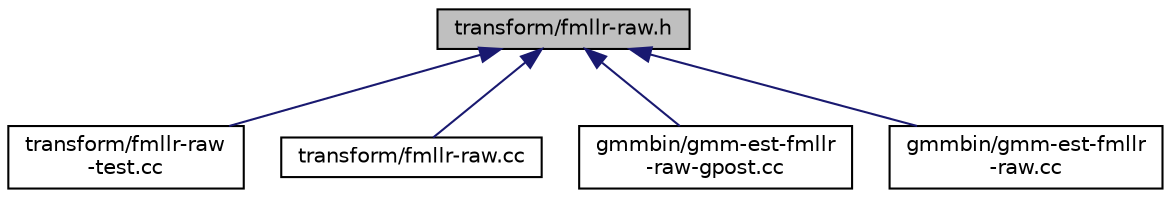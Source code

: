 digraph "transform/fmllr-raw.h"
{
  edge [fontname="Helvetica",fontsize="10",labelfontname="Helvetica",labelfontsize="10"];
  node [fontname="Helvetica",fontsize="10",shape=record];
  Node75 [label="transform/fmllr-raw.h",height=0.2,width=0.4,color="black", fillcolor="grey75", style="filled", fontcolor="black"];
  Node75 -> Node76 [dir="back",color="midnightblue",fontsize="10",style="solid",fontname="Helvetica"];
  Node76 [label="transform/fmllr-raw\l-test.cc",height=0.2,width=0.4,color="black", fillcolor="white", style="filled",URL="$fmllr-raw-test_8cc.html"];
  Node75 -> Node77 [dir="back",color="midnightblue",fontsize="10",style="solid",fontname="Helvetica"];
  Node77 [label="transform/fmllr-raw.cc",height=0.2,width=0.4,color="black", fillcolor="white", style="filled",URL="$fmllr-raw_8cc.html"];
  Node75 -> Node78 [dir="back",color="midnightblue",fontsize="10",style="solid",fontname="Helvetica"];
  Node78 [label="gmmbin/gmm-est-fmllr\l-raw-gpost.cc",height=0.2,width=0.4,color="black", fillcolor="white", style="filled",URL="$gmm-est-fmllr-raw-gpost_8cc.html"];
  Node75 -> Node79 [dir="back",color="midnightblue",fontsize="10",style="solid",fontname="Helvetica"];
  Node79 [label="gmmbin/gmm-est-fmllr\l-raw.cc",height=0.2,width=0.4,color="black", fillcolor="white", style="filled",URL="$gmm-est-fmllr-raw_8cc.html"];
}
